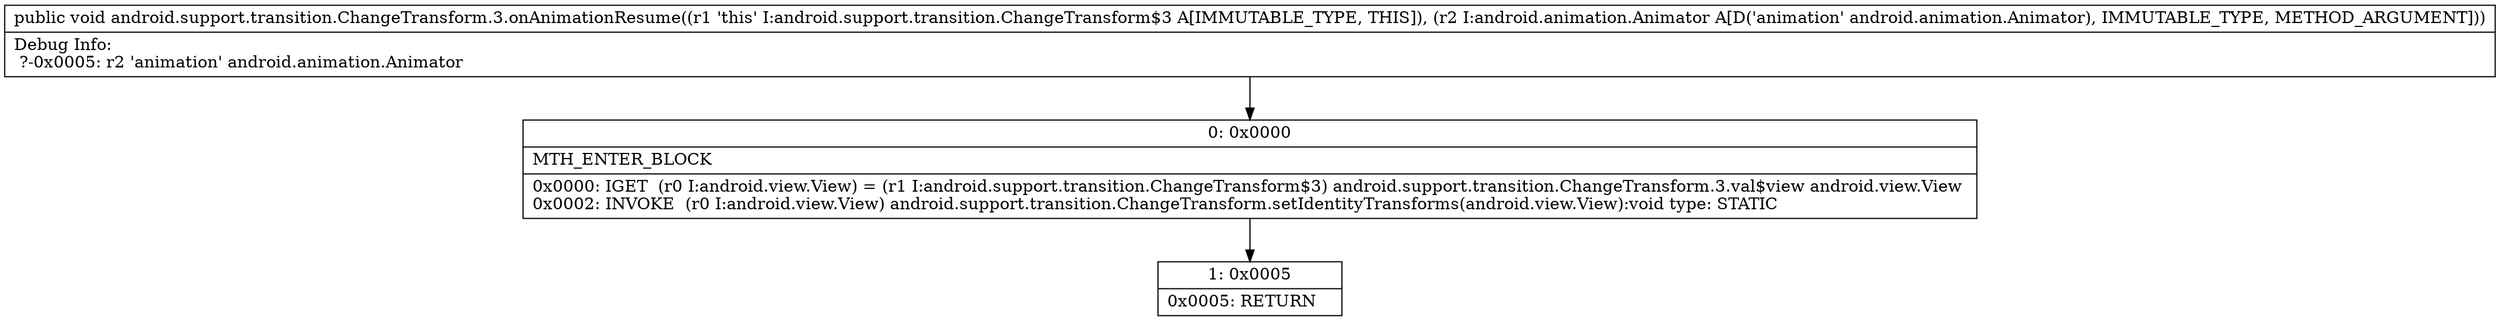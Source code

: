 digraph "CFG forandroid.support.transition.ChangeTransform.3.onAnimationResume(Landroid\/animation\/Animator;)V" {
Node_0 [shape=record,label="{0\:\ 0x0000|MTH_ENTER_BLOCK\l|0x0000: IGET  (r0 I:android.view.View) = (r1 I:android.support.transition.ChangeTransform$3) android.support.transition.ChangeTransform.3.val$view android.view.View \l0x0002: INVOKE  (r0 I:android.view.View) android.support.transition.ChangeTransform.setIdentityTransforms(android.view.View):void type: STATIC \l}"];
Node_1 [shape=record,label="{1\:\ 0x0005|0x0005: RETURN   \l}"];
MethodNode[shape=record,label="{public void android.support.transition.ChangeTransform.3.onAnimationResume((r1 'this' I:android.support.transition.ChangeTransform$3 A[IMMUTABLE_TYPE, THIS]), (r2 I:android.animation.Animator A[D('animation' android.animation.Animator), IMMUTABLE_TYPE, METHOD_ARGUMENT]))  | Debug Info:\l  ?\-0x0005: r2 'animation' android.animation.Animator\l}"];
MethodNode -> Node_0;
Node_0 -> Node_1;
}

